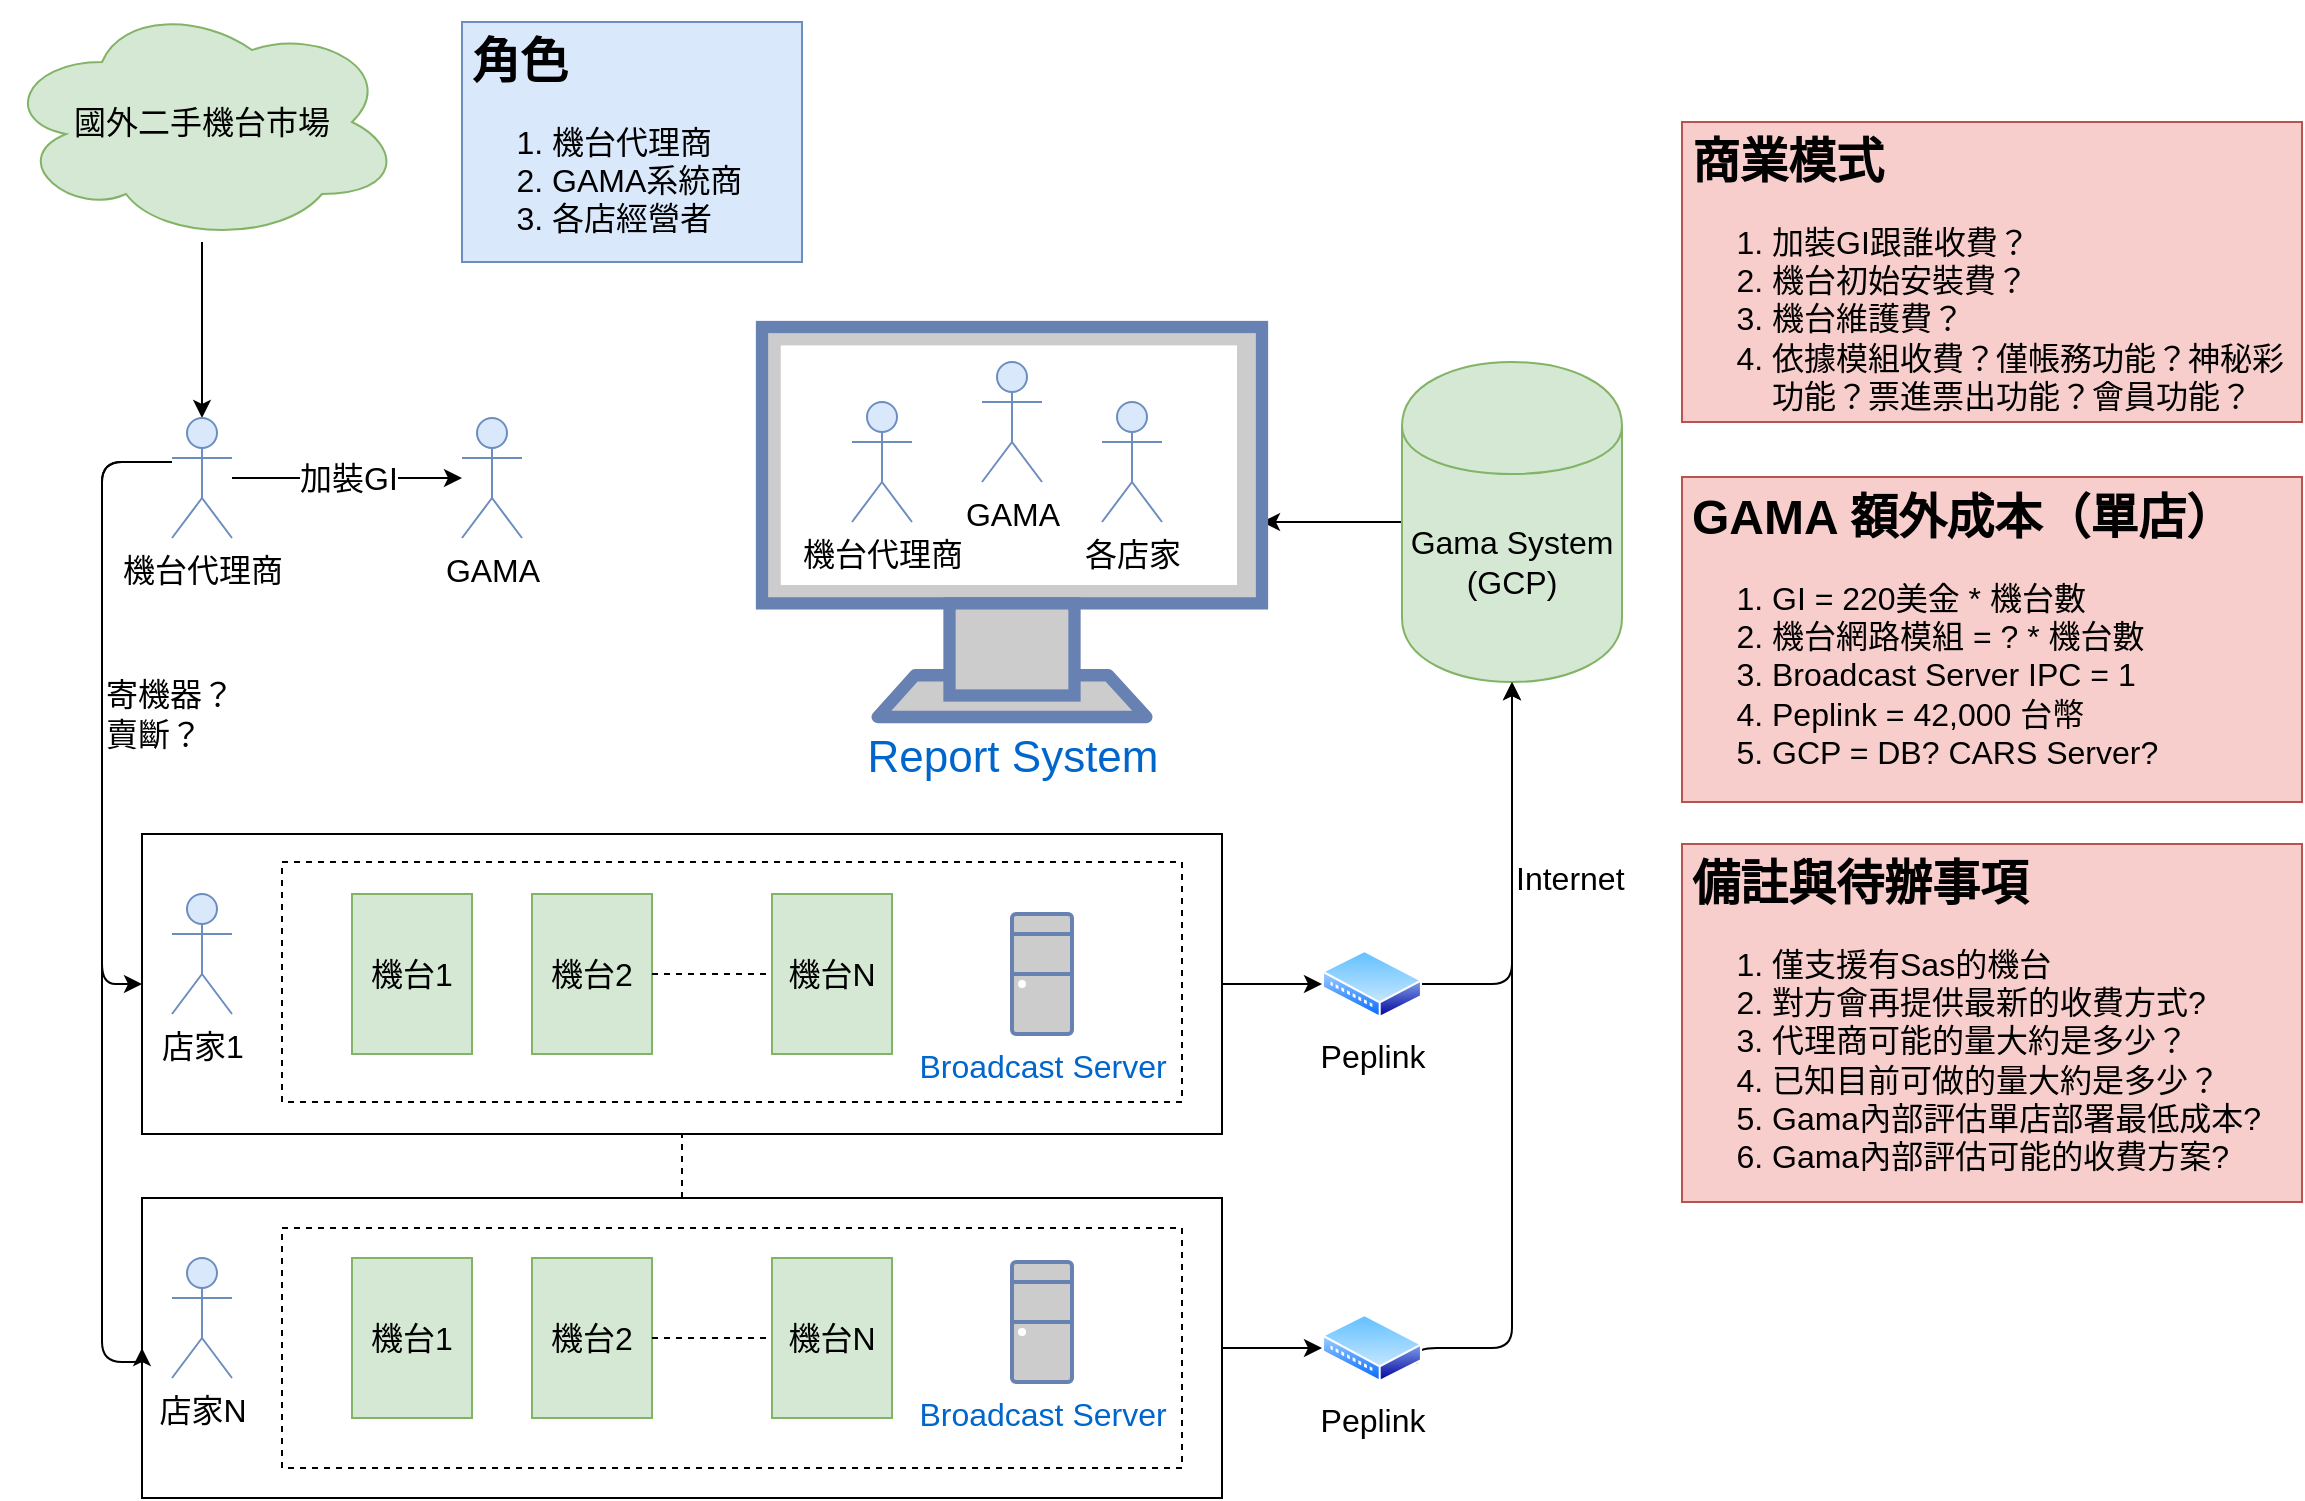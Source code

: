 <mxfile version="13.4.2" type="github" pages="2">
  <diagram id="Qlx0tBwuZpolExqOaOtU" name="第1頁">
    <mxGraphModel dx="1351" dy="877" grid="1" gridSize="10" guides="1" tooltips="1" connect="1" arrows="1" fold="1" page="1" pageScale="1" pageWidth="827" pageHeight="800" math="0" shadow="0">
      <root>
        <mxCell id="0" />
        <mxCell id="1" parent="0" />
        <mxCell id="aokBudjA968yanVyvqhT-26" value="" style="rounded=0;whiteSpace=wrap;html=1;" parent="1" vertex="1">
          <mxGeometry x="70" y="598" width="540" height="150" as="geometry" />
        </mxCell>
        <mxCell id="aokBudjA968yanVyvqhT-75" value="" style="rounded=0;whiteSpace=wrap;html=1;dashed=1;" parent="1" vertex="1">
          <mxGeometry x="140" y="613" width="450" height="120" as="geometry" />
        </mxCell>
        <mxCell id="aokBudjA968yanVyvqhT-19" value="" style="rounded=0;whiteSpace=wrap;html=1;" parent="1" vertex="1">
          <mxGeometry x="70" y="416" width="540" height="150" as="geometry" />
        </mxCell>
        <mxCell id="aokBudjA968yanVyvqhT-72" value="" style="rounded=0;whiteSpace=wrap;html=1;dashed=1;" parent="1" vertex="1">
          <mxGeometry x="140" y="430" width="450" height="120" as="geometry" />
        </mxCell>
        <mxCell id="aokBudjA968yanVyvqhT-44" value="Internet" style="edgeStyle=orthogonalEdgeStyle;rounded=1;orthogonalLoop=1;jettySize=auto;html=1;entryX=0.5;entryY=1;entryDx=0;entryDy=0;align=left;exitX=1;exitY=0.5;exitDx=0;exitDy=0;fontSize=16;" parent="1" source="aokBudjA968yanVyvqhT-73" target="aokBudjA968yanVyvqhT-42" edge="1">
          <mxGeometry relative="1" as="geometry">
            <mxPoint x="725" y="491.059" as="sourcePoint" />
            <mxPoint x="650" y="488.0" as="targetPoint" />
            <Array as="points">
              <mxPoint x="755" y="491" />
            </Array>
          </mxGeometry>
        </mxCell>
        <mxCell id="aokBudjA968yanVyvqhT-71" value="" style="edgeStyle=orthogonalEdgeStyle;rounded=1;orthogonalLoop=1;jettySize=auto;html=1;entryX=0;entryY=0.5;entryDx=0;entryDy=0;" parent="1" source="aokBudjA968yanVyvqhT-19" target="aokBudjA968yanVyvqhT-73" edge="1">
          <mxGeometry relative="1" as="geometry">
            <mxPoint x="655" y="491" as="targetPoint" />
          </mxGeometry>
        </mxCell>
        <mxCell id="aokBudjA968yanVyvqhT-10" value="" style="edgeStyle=orthogonalEdgeStyle;rounded=0;orthogonalLoop=1;jettySize=auto;html=1;entryX=0.5;entryY=0;entryDx=0;entryDy=0;entryPerimeter=0;" parent="1" source="aokBudjA968yanVyvqhT-1" target="aokBudjA968yanVyvqhT-3" edge="1">
          <mxGeometry relative="1" as="geometry">
            <mxPoint x="547" y="60" as="targetPoint" />
          </mxGeometry>
        </mxCell>
        <mxCell id="aokBudjA968yanVyvqhT-1" value="國外二手機台市場" style="ellipse;shape=cloud;whiteSpace=wrap;html=1;fillColor=#d5e8d4;strokeColor=#82b366;fontSize=16;" parent="1" vertex="1">
          <mxGeometry width="200" height="120" as="geometry" />
        </mxCell>
        <mxCell id="aokBudjA968yanVyvqhT-52" value="加裝GI" style="edgeStyle=orthogonalEdgeStyle;rounded=0;orthogonalLoop=1;jettySize=auto;html=1;fontSize=16;" parent="1" source="aokBudjA968yanVyvqhT-3" target="aokBudjA968yanVyvqhT-13" edge="1">
          <mxGeometry relative="1" as="geometry" />
        </mxCell>
        <mxCell id="aokBudjA968yanVyvqhT-54" value="" style="edgeStyle=orthogonalEdgeStyle;rounded=1;orthogonalLoop=1;jettySize=auto;html=1;entryX=0;entryY=0.5;entryDx=0;entryDy=0;" parent="1" source="aokBudjA968yanVyvqhT-3" target="aokBudjA968yanVyvqhT-26" edge="1">
          <mxGeometry relative="1" as="geometry">
            <mxPoint x="100" y="340" as="targetPoint" />
            <Array as="points">
              <mxPoint x="50" y="230" />
              <mxPoint x="50" y="680" />
              <mxPoint x="70" y="680" />
            </Array>
          </mxGeometry>
        </mxCell>
        <mxCell id="aokBudjA968yanVyvqhT-3" value="機台代理商" style="shape=umlActor;verticalLabelPosition=bottom;labelBackgroundColor=#ffffff;verticalAlign=top;html=1;outlineConnect=0;fillColor=#dae8fc;strokeColor=#6c8ebf;fontSize=16;" parent="1" vertex="1">
          <mxGeometry x="85" y="208" width="30" height="60" as="geometry" />
        </mxCell>
        <mxCell id="aokBudjA968yanVyvqhT-17" value="店家1" style="shape=umlActor;verticalLabelPosition=bottom;labelBackgroundColor=#ffffff;verticalAlign=top;html=1;outlineConnect=0;fillColor=#dae8fc;strokeColor=#6c8ebf;fontSize=16;" parent="1" vertex="1">
          <mxGeometry x="85" y="446" width="30" height="60" as="geometry" />
        </mxCell>
        <mxCell id="aokBudjA968yanVyvqhT-20" value="&lt;h1&gt;角色&lt;/h1&gt;&lt;p&gt;&lt;/p&gt;&lt;ol style=&quot;font-size: 16px&quot;&gt;&lt;li&gt;機台代理商&lt;/li&gt;&lt;li&gt;GAMA系統商&lt;/li&gt;&lt;li&gt;各店經營者&lt;/li&gt;&lt;/ol&gt;&lt;p&gt;&lt;/p&gt;" style="text;html=1;spacing=5;spacingTop=-20;whiteSpace=wrap;overflow=hidden;rounded=0;fillColor=#dae8fc;strokeColor=#6c8ebf;" parent="1" vertex="1">
          <mxGeometry x="230" y="10" width="170" height="120" as="geometry" />
        </mxCell>
        <mxCell id="aokBudjA968yanVyvqhT-21" value="機台1" style="rounded=0;whiteSpace=wrap;html=1;fillColor=#d5e8d4;strokeColor=#82b366;fontSize=16;" parent="1" vertex="1">
          <mxGeometry x="175" y="446" width="60" height="80" as="geometry" />
        </mxCell>
        <mxCell id="aokBudjA968yanVyvqhT-22" value="機台2" style="rounded=0;whiteSpace=wrap;html=1;fillColor=#d5e8d4;strokeColor=#82b366;fontSize=16;" parent="1" vertex="1">
          <mxGeometry x="265" y="446" width="60" height="80" as="geometry" />
        </mxCell>
        <mxCell id="aokBudjA968yanVyvqhT-23" value="機台N" style="rounded=0;whiteSpace=wrap;html=1;fillColor=#d5e8d4;strokeColor=#82b366;fontSize=16;" parent="1" vertex="1">
          <mxGeometry x="385" y="446" width="60" height="80" as="geometry" />
        </mxCell>
        <mxCell id="aokBudjA968yanVyvqhT-25" value="" style="endArrow=none;dashed=1;html=1;entryX=0;entryY=0.5;entryDx=0;entryDy=0;" parent="1" source="aokBudjA968yanVyvqhT-22" target="aokBudjA968yanVyvqhT-23" edge="1">
          <mxGeometry width="50" height="50" relative="1" as="geometry">
            <mxPoint x="360" y="526" as="sourcePoint" />
            <mxPoint x="440" y="466" as="targetPoint" />
          </mxGeometry>
        </mxCell>
        <mxCell id="aokBudjA968yanVyvqhT-27" value="店家N" style="shape=umlActor;verticalLabelPosition=bottom;labelBackgroundColor=#ffffff;verticalAlign=top;html=1;outlineConnect=0;fillColor=#dae8fc;strokeColor=#6c8ebf;fontSize=16;" parent="1" vertex="1">
          <mxGeometry x="85" y="628" width="30" height="60" as="geometry" />
        </mxCell>
        <mxCell id="aokBudjA968yanVyvqhT-28" value="機台1" style="rounded=0;whiteSpace=wrap;html=1;fillColor=#d5e8d4;strokeColor=#82b366;fontSize=16;" parent="1" vertex="1">
          <mxGeometry x="175" y="628" width="60" height="80" as="geometry" />
        </mxCell>
        <mxCell id="aokBudjA968yanVyvqhT-29" value="機台2" style="rounded=0;whiteSpace=wrap;html=1;fillColor=#d5e8d4;strokeColor=#82b366;fontSize=16;" parent="1" vertex="1">
          <mxGeometry x="265" y="628" width="60" height="80" as="geometry" />
        </mxCell>
        <mxCell id="aokBudjA968yanVyvqhT-30" value="機台N" style="rounded=0;whiteSpace=wrap;html=1;fillColor=#d5e8d4;strokeColor=#82b366;fontSize=16;" parent="1" vertex="1">
          <mxGeometry x="385" y="628" width="60" height="80" as="geometry" />
        </mxCell>
        <mxCell id="aokBudjA968yanVyvqhT-31" value="" style="endArrow=none;dashed=1;html=1;entryX=0;entryY=0.5;entryDx=0;entryDy=0;" parent="1" source="aokBudjA968yanVyvqhT-29" target="aokBudjA968yanVyvqhT-30" edge="1">
          <mxGeometry width="50" height="50" relative="1" as="geometry">
            <mxPoint x="360" y="708" as="sourcePoint" />
            <mxPoint x="440" y="648" as="targetPoint" />
          </mxGeometry>
        </mxCell>
        <mxCell id="aokBudjA968yanVyvqhT-41" value="&lt;h1&gt;商業模式&lt;/h1&gt;&lt;p&gt;&lt;/p&gt;&lt;ol style=&quot;font-size: 16px&quot;&gt;&lt;li&gt;加裝GI跟誰收費？&lt;/li&gt;&lt;li&gt;機台初始安裝費？&lt;/li&gt;&lt;li&gt;機台維護費？&lt;/li&gt;&lt;li&gt;依據模組收費？僅帳務功能？神秘彩功能？票進票出功能？會員功能？&lt;/li&gt;&lt;/ol&gt;&lt;p&gt;&lt;/p&gt;" style="text;html=1;strokeColor=#b85450;fillColor=#f8cecc;spacing=5;spacingTop=-20;whiteSpace=wrap;overflow=hidden;rounded=0;" parent="1" vertex="1">
          <mxGeometry x="840" y="60" width="310" height="150" as="geometry" />
        </mxCell>
        <mxCell id="aokBudjA968yanVyvqhT-49" value="" style="edgeStyle=orthogonalEdgeStyle;rounded=0;orthogonalLoop=1;jettySize=auto;html=1;entryX=1;entryY=0.5;entryDx=0;entryDy=0;entryPerimeter=0;" parent="1" source="aokBudjA968yanVyvqhT-42" target="aokBudjA968yanVyvqhT-47" edge="1">
          <mxGeometry relative="1" as="geometry">
            <mxPoint x="620" y="260" as="targetPoint" />
          </mxGeometry>
        </mxCell>
        <mxCell id="aokBudjA968yanVyvqhT-42" value="&lt;font style=&quot;font-size: 16px&quot;&gt;Gama System&lt;br&gt;(GCP)&lt;/font&gt;" style="shape=cylinder;whiteSpace=wrap;html=1;boundedLbl=1;backgroundOutline=1;fillColor=#d5e8d4;strokeColor=#82b366;" parent="1" vertex="1">
          <mxGeometry x="700" y="180" width="110" height="160" as="geometry" />
        </mxCell>
        <mxCell id="aokBudjA968yanVyvqhT-47" value="&lt;font style=&quot;font-size: 22px&quot;&gt;Report System&lt;/font&gt;" style="fontColor=#0066CC;verticalAlign=top;verticalLabelPosition=bottom;labelPosition=center;align=center;html=1;outlineConnect=0;fillColor=#CCCCCC;strokeColor=#6881B3;gradientColor=none;gradientDirection=north;strokeWidth=2;shape=mxgraph.networks.monitor;" parent="1" vertex="1">
          <mxGeometry x="380" y="162.5" width="250" height="195" as="geometry" />
        </mxCell>
        <mxCell id="aokBudjA968yanVyvqhT-13" value="GAMA" style="shape=umlActor;verticalLabelPosition=bottom;labelBackgroundColor=#ffffff;verticalAlign=top;html=1;outlineConnect=0;fillColor=#dae8fc;strokeColor=#6c8ebf;fontSize=16;" parent="1" vertex="1">
          <mxGeometry x="230" y="208" width="30" height="60" as="geometry" />
        </mxCell>
        <mxCell id="aokBudjA968yanVyvqhT-55" value="&lt;div style=&quot;font-size: 16px;&quot;&gt;寄機器？&lt;/div&gt;賣斷？" style="endArrow=classic;html=1;entryX=0;entryY=0.5;entryDx=0;entryDy=0;rounded=1;align=left;fontSize=16;" parent="1" target="aokBudjA968yanVyvqhT-19" edge="1">
          <mxGeometry width="50" height="50" relative="1" as="geometry">
            <mxPoint x="80" y="230" as="sourcePoint" />
            <mxPoint x="570" y="410" as="targetPoint" />
            <Array as="points">
              <mxPoint x="50" y="230" />
              <mxPoint x="50" y="491" />
            </Array>
          </mxGeometry>
        </mxCell>
        <mxCell id="aokBudjA968yanVyvqhT-57" value="機台代理商" style="shape=umlActor;verticalLabelPosition=bottom;labelBackgroundColor=#ffffff;verticalAlign=top;html=1;outlineConnect=0;fillColor=#dae8fc;strokeColor=#6c8ebf;fontSize=16;" parent="1" vertex="1">
          <mxGeometry x="425" y="200" width="30" height="60" as="geometry" />
        </mxCell>
        <mxCell id="aokBudjA968yanVyvqhT-58" value="GAMA" style="shape=umlActor;verticalLabelPosition=bottom;labelBackgroundColor=#ffffff;verticalAlign=top;html=1;outlineConnect=0;fillColor=#dae8fc;strokeColor=#6c8ebf;fontSize=16;" parent="1" vertex="1">
          <mxGeometry x="490" y="180" width="30" height="60" as="geometry" />
        </mxCell>
        <mxCell id="aokBudjA968yanVyvqhT-59" value="各店家" style="shape=umlActor;verticalLabelPosition=bottom;labelBackgroundColor=#ffffff;verticalAlign=top;html=1;outlineConnect=0;fillColor=#dae8fc;strokeColor=#6c8ebf;fontSize=16;" parent="1" vertex="1">
          <mxGeometry x="550" y="200" width="30" height="60" as="geometry" />
        </mxCell>
        <mxCell id="aokBudjA968yanVyvqhT-60" value="&lt;h1&gt;備註與待辦事項&lt;/h1&gt;&lt;p&gt;&lt;/p&gt;&lt;ol style=&quot;font-size: 16px&quot;&gt;&lt;li&gt;僅支援有Sas的機台&lt;/li&gt;&lt;li&gt;對方會再提供最新的收費方式?&lt;/li&gt;&lt;li&gt;代理商可能的量大約是多少？&lt;/li&gt;&lt;li&gt;已知目前可做的量大約是多少？&lt;/li&gt;&lt;li&gt;Gama內部評估單店部署最低成本?&lt;/li&gt;&lt;li&gt;Gama內部評估可能的收費方案?&lt;/li&gt;&lt;/ol&gt;&lt;p&gt;&lt;/p&gt;" style="text;html=1;strokeColor=#b85450;fillColor=#f8cecc;spacing=5;spacingTop=-20;whiteSpace=wrap;overflow=hidden;rounded=0;" parent="1" vertex="1">
          <mxGeometry x="840" y="421" width="310" height="179" as="geometry" />
        </mxCell>
        <mxCell id="aokBudjA968yanVyvqhT-69" value="" style="edgeStyle=orthogonalEdgeStyle;rounded=1;orthogonalLoop=1;jettySize=auto;html=1;entryX=0.5;entryY=1;entryDx=0;entryDy=0;exitX=1;exitY=0.75;exitDx=0;exitDy=0;" parent="1" source="aokBudjA968yanVyvqhT-74" target="aokBudjA968yanVyvqhT-42" edge="1">
          <mxGeometry relative="1" as="geometry">
            <mxPoint x="725" y="668.0" as="sourcePoint" />
            <mxPoint x="805.0" y="668.0" as="targetPoint" />
            <Array as="points">
              <mxPoint x="707" y="673" />
              <mxPoint x="755" y="673" />
            </Array>
          </mxGeometry>
        </mxCell>
        <mxCell id="aokBudjA968yanVyvqhT-67" value="" style="edgeStyle=orthogonalEdgeStyle;rounded=1;orthogonalLoop=1;jettySize=auto;html=1;entryX=0;entryY=0.5;entryDx=0;entryDy=0;" parent="1" source="aokBudjA968yanVyvqhT-26" target="aokBudjA968yanVyvqhT-74" edge="1">
          <mxGeometry relative="1" as="geometry">
            <mxPoint x="610" y="672.941" as="sourcePoint" />
            <mxPoint x="655" y="673.0" as="targetPoint" />
          </mxGeometry>
        </mxCell>
        <mxCell id="aokBudjA968yanVyvqhT-73" value="Peplink" style="aspect=fixed;perimeter=ellipsePerimeter;html=1;align=center;shadow=0;dashed=0;spacingTop=3;image;image=img/lib/active_directory/wiring_hub.svg;fontSize=16;" parent="1" vertex="1">
          <mxGeometry x="660" y="474" width="50" height="34" as="geometry" />
        </mxCell>
        <mxCell id="aokBudjA968yanVyvqhT-74" value="Peplink" style="aspect=fixed;perimeter=ellipsePerimeter;html=1;align=center;shadow=0;dashed=0;spacingTop=3;image;image=img/lib/active_directory/wiring_hub.svg;fontSize=16;" parent="1" vertex="1">
          <mxGeometry x="660" y="656" width="50" height="34" as="geometry" />
        </mxCell>
        <mxCell id="aokBudjA968yanVyvqhT-76" value="Broadcast Server" style="fontColor=#0066CC;verticalAlign=top;verticalLabelPosition=bottom;labelPosition=center;align=center;html=1;outlineConnect=0;fillColor=#CCCCCC;strokeColor=#6881B3;gradientColor=none;gradientDirection=north;strokeWidth=2;shape=mxgraph.networks.desktop_pc;fontSize=16;" parent="1" vertex="1">
          <mxGeometry x="505" y="456" width="30" height="60" as="geometry" />
        </mxCell>
        <mxCell id="aokBudjA968yanVyvqhT-77" value="Broadcast Server" style="fontColor=#0066CC;verticalAlign=top;verticalLabelPosition=bottom;labelPosition=center;align=center;html=1;outlineConnect=0;fillColor=#CCCCCC;strokeColor=#6881B3;gradientColor=none;gradientDirection=north;strokeWidth=2;shape=mxgraph.networks.desktop_pc;fontSize=16;" parent="1" vertex="1">
          <mxGeometry x="505" y="630" width="30" height="60" as="geometry" />
        </mxCell>
        <mxCell id="aokBudjA968yanVyvqhT-78" value="&lt;h1&gt;GAMA 額外成本（單店）&lt;/h1&gt;&lt;p&gt;&lt;/p&gt;&lt;ol style=&quot;font-size: 16px&quot;&gt;&lt;li&gt;GI = 220美金 * 機台數&lt;/li&gt;&lt;li&gt;機台網路模組 = ? * 機台數&lt;/li&gt;&lt;li&gt;Broadcast Server IPC = 1&lt;/li&gt;&lt;li&gt;Peplink = 42,000 台幣&lt;/li&gt;&lt;li&gt;GCP = DB? CARS Server?&lt;/li&gt;&lt;/ol&gt;&lt;p&gt;&lt;/p&gt;" style="text;html=1;strokeColor=#b85450;fillColor=#f8cecc;spacing=5;spacingTop=-20;whiteSpace=wrap;overflow=hidden;rounded=0;" parent="1" vertex="1">
          <mxGeometry x="840" y="237.5" width="310" height="162.5" as="geometry" />
        </mxCell>
        <mxCell id="aokBudjA968yanVyvqhT-82" value="" style="endArrow=none;dashed=1;html=1;fontSize=16;exitX=0.5;exitY=0;exitDx=0;exitDy=0;entryX=0.5;entryY=1;entryDx=0;entryDy=0;" parent="1" source="aokBudjA968yanVyvqhT-26" target="aokBudjA968yanVyvqhT-19" edge="1">
          <mxGeometry width="50" height="50" relative="1" as="geometry">
            <mxPoint x="260" y="616" as="sourcePoint" />
            <mxPoint x="310" y="566" as="targetPoint" />
          </mxGeometry>
        </mxCell>
      </root>
    </mxGraphModel>
  </diagram>
  <diagram id="I3OaTvb1LcBxd16q1hNT" name="Jackpot only">
    <mxGraphModel dx="1577" dy="1023" grid="1" gridSize="10" guides="1" tooltips="1" connect="1" arrows="1" fold="1" page="1" pageScale="1" pageWidth="827" pageHeight="800" math="0" shadow="0">
      <root>
        <mxCell id="wtcg2NtK3fADbBzd51Cr-0" />
        <mxCell id="wtcg2NtK3fADbBzd51Cr-1" parent="wtcg2NtK3fADbBzd51Cr-0" />
        <mxCell id="vLLe2bvbjmA7wxK5sb2R-0" value="" style="rounded=0;whiteSpace=wrap;html=1;" vertex="1" parent="wtcg2NtK3fADbBzd51Cr-1">
          <mxGeometry x="70" y="598" width="540" height="150" as="geometry" />
        </mxCell>
        <mxCell id="vLLe2bvbjmA7wxK5sb2R-1" value="" style="rounded=0;whiteSpace=wrap;html=1;dashed=1;" vertex="1" parent="wtcg2NtK3fADbBzd51Cr-1">
          <mxGeometry x="140" y="613" width="450" height="120" as="geometry" />
        </mxCell>
        <mxCell id="vLLe2bvbjmA7wxK5sb2R-2" value="" style="rounded=0;whiteSpace=wrap;html=1;" vertex="1" parent="wtcg2NtK3fADbBzd51Cr-1">
          <mxGeometry x="70" y="416" width="540" height="150" as="geometry" />
        </mxCell>
        <mxCell id="vLLe2bvbjmA7wxK5sb2R-3" value="" style="rounded=0;whiteSpace=wrap;html=1;dashed=1;" vertex="1" parent="wtcg2NtK3fADbBzd51Cr-1">
          <mxGeometry x="140" y="430" width="450" height="120" as="geometry" />
        </mxCell>
        <mxCell id="vLLe2bvbjmA7wxK5sb2R-4" value="Internet" style="edgeStyle=orthogonalEdgeStyle;rounded=1;orthogonalLoop=1;jettySize=auto;html=1;entryX=0.5;entryY=1;entryDx=0;entryDy=0;align=left;exitX=1;exitY=0.5;exitDx=0;exitDy=0;fontSize=16;" edge="1" parent="wtcg2NtK3fADbBzd51Cr-1" source="vLLe2bvbjmA7wxK5sb2R-34" target="vLLe2bvbjmA7wxK5sb2R-24">
          <mxGeometry relative="1" as="geometry">
            <mxPoint x="725" y="491.059" as="sourcePoint" />
            <mxPoint x="650" y="488.0" as="targetPoint" />
            <Array as="points">
              <mxPoint x="755" y="491" />
            </Array>
          </mxGeometry>
        </mxCell>
        <mxCell id="vLLe2bvbjmA7wxK5sb2R-5" value="" style="edgeStyle=orthogonalEdgeStyle;rounded=1;orthogonalLoop=1;jettySize=auto;html=1;entryX=0;entryY=0.5;entryDx=0;entryDy=0;" edge="1" parent="wtcg2NtK3fADbBzd51Cr-1" source="vLLe2bvbjmA7wxK5sb2R-2" target="vLLe2bvbjmA7wxK5sb2R-34">
          <mxGeometry relative="1" as="geometry">
            <mxPoint x="655" y="491" as="targetPoint" />
          </mxGeometry>
        </mxCell>
        <mxCell id="vLLe2bvbjmA7wxK5sb2R-6" value="" style="edgeStyle=orthogonalEdgeStyle;rounded=0;orthogonalLoop=1;jettySize=auto;html=1;entryX=0.5;entryY=0;entryDx=0;entryDy=0;entryPerimeter=0;" edge="1" parent="wtcg2NtK3fADbBzd51Cr-1" source="vLLe2bvbjmA7wxK5sb2R-7" target="vLLe2bvbjmA7wxK5sb2R-10">
          <mxGeometry relative="1" as="geometry">
            <mxPoint x="547" y="60" as="targetPoint" />
          </mxGeometry>
        </mxCell>
        <mxCell id="vLLe2bvbjmA7wxK5sb2R-7" value="國外二手機台市場" style="ellipse;shape=cloud;whiteSpace=wrap;html=1;fillColor=#d5e8d4;strokeColor=#82b366;fontSize=16;" vertex="1" parent="wtcg2NtK3fADbBzd51Cr-1">
          <mxGeometry width="200" height="120" as="geometry" />
        </mxCell>
        <mxCell id="vLLe2bvbjmA7wxK5sb2R-8" value="加裝GI" style="edgeStyle=orthogonalEdgeStyle;rounded=0;orthogonalLoop=1;jettySize=auto;html=1;fontSize=16;" edge="1" parent="wtcg2NtK3fADbBzd51Cr-1" source="vLLe2bvbjmA7wxK5sb2R-10" target="vLLe2bvbjmA7wxK5sb2R-26">
          <mxGeometry relative="1" as="geometry" />
        </mxCell>
        <mxCell id="vLLe2bvbjmA7wxK5sb2R-9" value="" style="edgeStyle=orthogonalEdgeStyle;rounded=1;orthogonalLoop=1;jettySize=auto;html=1;entryX=0;entryY=0.5;entryDx=0;entryDy=0;" edge="1" parent="wtcg2NtK3fADbBzd51Cr-1" source="vLLe2bvbjmA7wxK5sb2R-10" target="vLLe2bvbjmA7wxK5sb2R-0">
          <mxGeometry relative="1" as="geometry">
            <mxPoint x="100" y="340" as="targetPoint" />
            <Array as="points">
              <mxPoint x="50" y="230" />
              <mxPoint x="50" y="680" />
              <mxPoint x="70" y="680" />
            </Array>
          </mxGeometry>
        </mxCell>
        <mxCell id="vLLe2bvbjmA7wxK5sb2R-10" value="機台代理商" style="shape=umlActor;verticalLabelPosition=bottom;labelBackgroundColor=#ffffff;verticalAlign=top;html=1;outlineConnect=0;fillColor=#dae8fc;strokeColor=#6c8ebf;fontSize=16;" vertex="1" parent="wtcg2NtK3fADbBzd51Cr-1">
          <mxGeometry x="85" y="208" width="30" height="60" as="geometry" />
        </mxCell>
        <mxCell id="vLLe2bvbjmA7wxK5sb2R-11" value="店家1" style="shape=umlActor;verticalLabelPosition=bottom;labelBackgroundColor=#ffffff;verticalAlign=top;html=1;outlineConnect=0;fillColor=#dae8fc;strokeColor=#6c8ebf;fontSize=16;" vertex="1" parent="wtcg2NtK3fADbBzd51Cr-1">
          <mxGeometry x="85" y="446" width="30" height="60" as="geometry" />
        </mxCell>
        <mxCell id="vLLe2bvbjmA7wxK5sb2R-12" value="&lt;h1&gt;角色&lt;/h1&gt;&lt;p&gt;&lt;/p&gt;&lt;ol style=&quot;font-size: 16px&quot;&gt;&lt;li&gt;機台代理商&lt;/li&gt;&lt;li&gt;GAMA系統商&lt;/li&gt;&lt;li&gt;各店經營者&lt;/li&gt;&lt;/ol&gt;&lt;p&gt;&lt;/p&gt;" style="text;html=1;spacing=5;spacingTop=-20;whiteSpace=wrap;overflow=hidden;rounded=0;fillColor=#dae8fc;strokeColor=#6c8ebf;" vertex="1" parent="wtcg2NtK3fADbBzd51Cr-1">
          <mxGeometry x="230" y="10" width="170" height="120" as="geometry" />
        </mxCell>
        <mxCell id="vLLe2bvbjmA7wxK5sb2R-13" value="機台1" style="rounded=0;whiteSpace=wrap;html=1;fillColor=#d5e8d4;strokeColor=#82b366;fontSize=16;" vertex="1" parent="wtcg2NtK3fADbBzd51Cr-1">
          <mxGeometry x="175" y="446" width="60" height="80" as="geometry" />
        </mxCell>
        <mxCell id="vLLe2bvbjmA7wxK5sb2R-14" value="機台2" style="rounded=0;whiteSpace=wrap;html=1;fillColor=#d5e8d4;strokeColor=#82b366;fontSize=16;" vertex="1" parent="wtcg2NtK3fADbBzd51Cr-1">
          <mxGeometry x="265" y="446" width="60" height="80" as="geometry" />
        </mxCell>
        <mxCell id="vLLe2bvbjmA7wxK5sb2R-15" value="機台N" style="rounded=0;whiteSpace=wrap;html=1;fillColor=#d5e8d4;strokeColor=#82b366;fontSize=16;" vertex="1" parent="wtcg2NtK3fADbBzd51Cr-1">
          <mxGeometry x="385" y="446" width="60" height="80" as="geometry" />
        </mxCell>
        <mxCell id="vLLe2bvbjmA7wxK5sb2R-16" value="" style="endArrow=none;dashed=1;html=1;entryX=0;entryY=0.5;entryDx=0;entryDy=0;" edge="1" parent="wtcg2NtK3fADbBzd51Cr-1" source="vLLe2bvbjmA7wxK5sb2R-14" target="vLLe2bvbjmA7wxK5sb2R-15">
          <mxGeometry width="50" height="50" relative="1" as="geometry">
            <mxPoint x="360" y="526" as="sourcePoint" />
            <mxPoint x="440" y="466" as="targetPoint" />
          </mxGeometry>
        </mxCell>
        <mxCell id="vLLe2bvbjmA7wxK5sb2R-17" value="店家N" style="shape=umlActor;verticalLabelPosition=bottom;labelBackgroundColor=#ffffff;verticalAlign=top;html=1;outlineConnect=0;fillColor=#dae8fc;strokeColor=#6c8ebf;fontSize=16;" vertex="1" parent="wtcg2NtK3fADbBzd51Cr-1">
          <mxGeometry x="85" y="628" width="30" height="60" as="geometry" />
        </mxCell>
        <mxCell id="vLLe2bvbjmA7wxK5sb2R-18" value="機台1" style="rounded=0;whiteSpace=wrap;html=1;fillColor=#d5e8d4;strokeColor=#82b366;fontSize=16;" vertex="1" parent="wtcg2NtK3fADbBzd51Cr-1">
          <mxGeometry x="175" y="628" width="60" height="80" as="geometry" />
        </mxCell>
        <mxCell id="vLLe2bvbjmA7wxK5sb2R-19" value="機台2" style="rounded=0;whiteSpace=wrap;html=1;fillColor=#d5e8d4;strokeColor=#82b366;fontSize=16;" vertex="1" parent="wtcg2NtK3fADbBzd51Cr-1">
          <mxGeometry x="265" y="628" width="60" height="80" as="geometry" />
        </mxCell>
        <mxCell id="vLLe2bvbjmA7wxK5sb2R-20" value="機台N" style="rounded=0;whiteSpace=wrap;html=1;fillColor=#d5e8d4;strokeColor=#82b366;fontSize=16;" vertex="1" parent="wtcg2NtK3fADbBzd51Cr-1">
          <mxGeometry x="385" y="628" width="60" height="80" as="geometry" />
        </mxCell>
        <mxCell id="vLLe2bvbjmA7wxK5sb2R-21" value="" style="endArrow=none;dashed=1;html=1;entryX=0;entryY=0.5;entryDx=0;entryDy=0;" edge="1" parent="wtcg2NtK3fADbBzd51Cr-1" source="vLLe2bvbjmA7wxK5sb2R-19" target="vLLe2bvbjmA7wxK5sb2R-20">
          <mxGeometry width="50" height="50" relative="1" as="geometry">
            <mxPoint x="360" y="708" as="sourcePoint" />
            <mxPoint x="440" y="648" as="targetPoint" />
          </mxGeometry>
        </mxCell>
        <mxCell id="vLLe2bvbjmA7wxK5sb2R-22" value="&lt;h1&gt;商業模式&lt;/h1&gt;&lt;p&gt;&lt;/p&gt;&lt;ol style=&quot;font-size: 16px&quot;&gt;&lt;li&gt;待囧尼確認，預計只先做(報表系統+Jackpot)&lt;/li&gt;&lt;/ol&gt;&lt;p&gt;&lt;/p&gt;" style="text;html=1;strokeColor=#b85450;fillColor=#f8cecc;spacing=5;spacingTop=-20;whiteSpace=wrap;overflow=hidden;rounded=0;" vertex="1" parent="wtcg2NtK3fADbBzd51Cr-1">
          <mxGeometry x="840" y="60" width="530" height="150" as="geometry" />
        </mxCell>
        <mxCell id="vLLe2bvbjmA7wxK5sb2R-23" value="" style="edgeStyle=orthogonalEdgeStyle;rounded=0;orthogonalLoop=1;jettySize=auto;html=1;entryX=1;entryY=0.5;entryDx=0;entryDy=0;entryPerimeter=0;" edge="1" parent="wtcg2NtK3fADbBzd51Cr-1" source="vLLe2bvbjmA7wxK5sb2R-24" target="vLLe2bvbjmA7wxK5sb2R-25">
          <mxGeometry relative="1" as="geometry">
            <mxPoint x="620" y="260" as="targetPoint" />
          </mxGeometry>
        </mxCell>
        <mxCell id="vLLe2bvbjmA7wxK5sb2R-24" value="&lt;font style=&quot;font-size: 16px&quot;&gt;Gama System&lt;br&gt;(GCP)&lt;/font&gt;" style="shape=cylinder;whiteSpace=wrap;html=1;boundedLbl=1;backgroundOutline=1;fillColor=#d5e8d4;strokeColor=#82b366;" vertex="1" parent="wtcg2NtK3fADbBzd51Cr-1">
          <mxGeometry x="700" y="180" width="110" height="160" as="geometry" />
        </mxCell>
        <mxCell id="vLLe2bvbjmA7wxK5sb2R-25" value="&lt;font style=&quot;font-size: 22px&quot;&gt;Report System&lt;/font&gt;" style="fontColor=#0066CC;verticalAlign=top;verticalLabelPosition=bottom;labelPosition=center;align=center;html=1;outlineConnect=0;fillColor=#CCCCCC;strokeColor=#6881B3;gradientColor=none;gradientDirection=north;strokeWidth=2;shape=mxgraph.networks.monitor;" vertex="1" parent="wtcg2NtK3fADbBzd51Cr-1">
          <mxGeometry x="380" y="162.5" width="250" height="195" as="geometry" />
        </mxCell>
        <mxCell id="vLLe2bvbjmA7wxK5sb2R-26" value="GAMA" style="shape=umlActor;verticalLabelPosition=bottom;labelBackgroundColor=#ffffff;verticalAlign=top;html=1;outlineConnect=0;fillColor=#dae8fc;strokeColor=#6c8ebf;fontSize=16;" vertex="1" parent="wtcg2NtK3fADbBzd51Cr-1">
          <mxGeometry x="230" y="208" width="30" height="60" as="geometry" />
        </mxCell>
        <mxCell id="vLLe2bvbjmA7wxK5sb2R-27" value="&lt;div style=&quot;font-size: 16px;&quot;&gt;寄機器？&lt;/div&gt;賣斷？" style="endArrow=classic;html=1;entryX=0;entryY=0.5;entryDx=0;entryDy=0;rounded=1;align=left;fontSize=16;" edge="1" parent="wtcg2NtK3fADbBzd51Cr-1" target="vLLe2bvbjmA7wxK5sb2R-2">
          <mxGeometry width="50" height="50" relative="1" as="geometry">
            <mxPoint x="80" y="230" as="sourcePoint" />
            <mxPoint x="570" y="410" as="targetPoint" />
            <Array as="points">
              <mxPoint x="50" y="230" />
              <mxPoint x="50" y="491" />
            </Array>
          </mxGeometry>
        </mxCell>
        <mxCell id="vLLe2bvbjmA7wxK5sb2R-28" value="機台代理商" style="shape=umlActor;verticalLabelPosition=bottom;labelBackgroundColor=#ffffff;verticalAlign=top;html=1;outlineConnect=0;fillColor=#dae8fc;strokeColor=#6c8ebf;fontSize=16;" vertex="1" parent="wtcg2NtK3fADbBzd51Cr-1">
          <mxGeometry x="425" y="200" width="30" height="60" as="geometry" />
        </mxCell>
        <mxCell id="vLLe2bvbjmA7wxK5sb2R-29" value="GAMA" style="shape=umlActor;verticalLabelPosition=bottom;labelBackgroundColor=#ffffff;verticalAlign=top;html=1;outlineConnect=0;fillColor=#dae8fc;strokeColor=#6c8ebf;fontSize=16;" vertex="1" parent="wtcg2NtK3fADbBzd51Cr-1">
          <mxGeometry x="490" y="180" width="30" height="60" as="geometry" />
        </mxCell>
        <mxCell id="vLLe2bvbjmA7wxK5sb2R-30" value="各店家" style="shape=umlActor;verticalLabelPosition=bottom;labelBackgroundColor=#ffffff;verticalAlign=top;html=1;outlineConnect=0;fillColor=#dae8fc;strokeColor=#6c8ebf;fontSize=16;" vertex="1" parent="wtcg2NtK3fADbBzd51Cr-1">
          <mxGeometry x="550" y="200" width="30" height="60" as="geometry" />
        </mxCell>
        <mxCell id="vLLe2bvbjmA7wxK5sb2R-31" value="&lt;h1&gt;備註與待辦事項&lt;/h1&gt;&lt;p&gt;&lt;/p&gt;&lt;ol style=&quot;font-size: 16px&quot;&gt;&lt;li&gt;Jackal確認GI Costdown方案，原價220美、最低124美金&lt;/li&gt;&lt;li&gt;Pingle評估CARS實作一隻報表要多久（初始化一週、實作一週）&lt;/li&gt;&lt;/ol&gt;&lt;p&gt;&lt;/p&gt;" style="text;html=1;strokeColor=#b85450;fillColor=#f8cecc;spacing=5;spacingTop=-20;whiteSpace=wrap;overflow=hidden;rounded=0;" vertex="1" parent="wtcg2NtK3fADbBzd51Cr-1">
          <mxGeometry x="840" y="421" width="530" height="179" as="geometry" />
        </mxCell>
        <mxCell id="vLLe2bvbjmA7wxK5sb2R-32" value="" style="edgeStyle=orthogonalEdgeStyle;rounded=1;orthogonalLoop=1;jettySize=auto;html=1;entryX=0.5;entryY=1;entryDx=0;entryDy=0;exitX=1;exitY=0.75;exitDx=0;exitDy=0;" edge="1" parent="wtcg2NtK3fADbBzd51Cr-1" source="vLLe2bvbjmA7wxK5sb2R-35" target="vLLe2bvbjmA7wxK5sb2R-24">
          <mxGeometry relative="1" as="geometry">
            <mxPoint x="725" y="668.0" as="sourcePoint" />
            <mxPoint x="805.0" y="668.0" as="targetPoint" />
            <Array as="points">
              <mxPoint x="707" y="673" />
              <mxPoint x="755" y="673" />
            </Array>
          </mxGeometry>
        </mxCell>
        <mxCell id="vLLe2bvbjmA7wxK5sb2R-33" value="" style="edgeStyle=orthogonalEdgeStyle;rounded=1;orthogonalLoop=1;jettySize=auto;html=1;entryX=0;entryY=0.5;entryDx=0;entryDy=0;" edge="1" parent="wtcg2NtK3fADbBzd51Cr-1" source="vLLe2bvbjmA7wxK5sb2R-0" target="vLLe2bvbjmA7wxK5sb2R-35">
          <mxGeometry relative="1" as="geometry">
            <mxPoint x="610" y="672.941" as="sourcePoint" />
            <mxPoint x="655" y="673.0" as="targetPoint" />
          </mxGeometry>
        </mxCell>
        <mxCell id="vLLe2bvbjmA7wxK5sb2R-34" value="Peplink" style="aspect=fixed;perimeter=ellipsePerimeter;html=1;align=center;shadow=0;dashed=0;spacingTop=3;image;image=img/lib/active_directory/wiring_hub.svg;fontSize=16;" vertex="1" parent="wtcg2NtK3fADbBzd51Cr-1">
          <mxGeometry x="660" y="474" width="50" height="34" as="geometry" />
        </mxCell>
        <mxCell id="vLLe2bvbjmA7wxK5sb2R-35" value="Peplink" style="aspect=fixed;perimeter=ellipsePerimeter;html=1;align=center;shadow=0;dashed=0;spacingTop=3;image;image=img/lib/active_directory/wiring_hub.svg;fontSize=16;" vertex="1" parent="wtcg2NtK3fADbBzd51Cr-1">
          <mxGeometry x="660" y="656" width="50" height="34" as="geometry" />
        </mxCell>
        <mxCell id="vLLe2bvbjmA7wxK5sb2R-36" value="Broadcast Server" style="fontColor=#0066CC;verticalAlign=top;verticalLabelPosition=bottom;labelPosition=center;align=center;html=1;outlineConnect=0;fillColor=#CCCCCC;strokeColor=#6881B3;gradientColor=none;gradientDirection=north;strokeWidth=2;shape=mxgraph.networks.desktop_pc;fontSize=16;" vertex="1" parent="wtcg2NtK3fADbBzd51Cr-1">
          <mxGeometry x="505" y="456" width="30" height="60" as="geometry" />
        </mxCell>
        <mxCell id="vLLe2bvbjmA7wxK5sb2R-37" value="Broadcast Server" style="fontColor=#0066CC;verticalAlign=top;verticalLabelPosition=bottom;labelPosition=center;align=center;html=1;outlineConnect=0;fillColor=#CCCCCC;strokeColor=#6881B3;gradientColor=none;gradientDirection=north;strokeWidth=2;shape=mxgraph.networks.desktop_pc;fontSize=16;" vertex="1" parent="wtcg2NtK3fADbBzd51Cr-1">
          <mxGeometry x="505" y="630" width="30" height="60" as="geometry" />
        </mxCell>
        <mxCell id="vLLe2bvbjmA7wxK5sb2R-38" value="&lt;h1&gt;GAMA 額外成本（單店）&lt;/h1&gt;&lt;p&gt;&lt;/p&gt;&lt;ol style=&quot;font-size: 16px&quot;&gt;&lt;li&gt;GI = 220美金 * 機台數&lt;/li&gt;&lt;li&gt;機台網路模組 = ? * 機台數&lt;/li&gt;&lt;li&gt;Broadcast Server IPC = 20,000左右&lt;/li&gt;&lt;li&gt;Peplink = 42,000 台幣&lt;/li&gt;&lt;li&gt;GCP = DB? CARS Server?&lt;/li&gt;&lt;/ol&gt;&lt;p&gt;&lt;/p&gt;" style="text;html=1;strokeColor=#b85450;fillColor=#f8cecc;spacing=5;spacingTop=-20;whiteSpace=wrap;overflow=hidden;rounded=0;" vertex="1" parent="wtcg2NtK3fADbBzd51Cr-1">
          <mxGeometry x="840" y="237.5" width="530" height="162.5" as="geometry" />
        </mxCell>
        <mxCell id="vLLe2bvbjmA7wxK5sb2R-39" value="" style="endArrow=none;dashed=1;html=1;fontSize=16;exitX=0.5;exitY=0;exitDx=0;exitDy=0;entryX=0.5;entryY=1;entryDx=0;entryDy=0;" edge="1" parent="wtcg2NtK3fADbBzd51Cr-1" source="vLLe2bvbjmA7wxK5sb2R-0" target="vLLe2bvbjmA7wxK5sb2R-2">
          <mxGeometry width="50" height="50" relative="1" as="geometry">
            <mxPoint x="260" y="616" as="sourcePoint" />
            <mxPoint x="310" y="566" as="targetPoint" />
          </mxGeometry>
        </mxCell>
      </root>
    </mxGraphModel>
  </diagram>
</mxfile>
